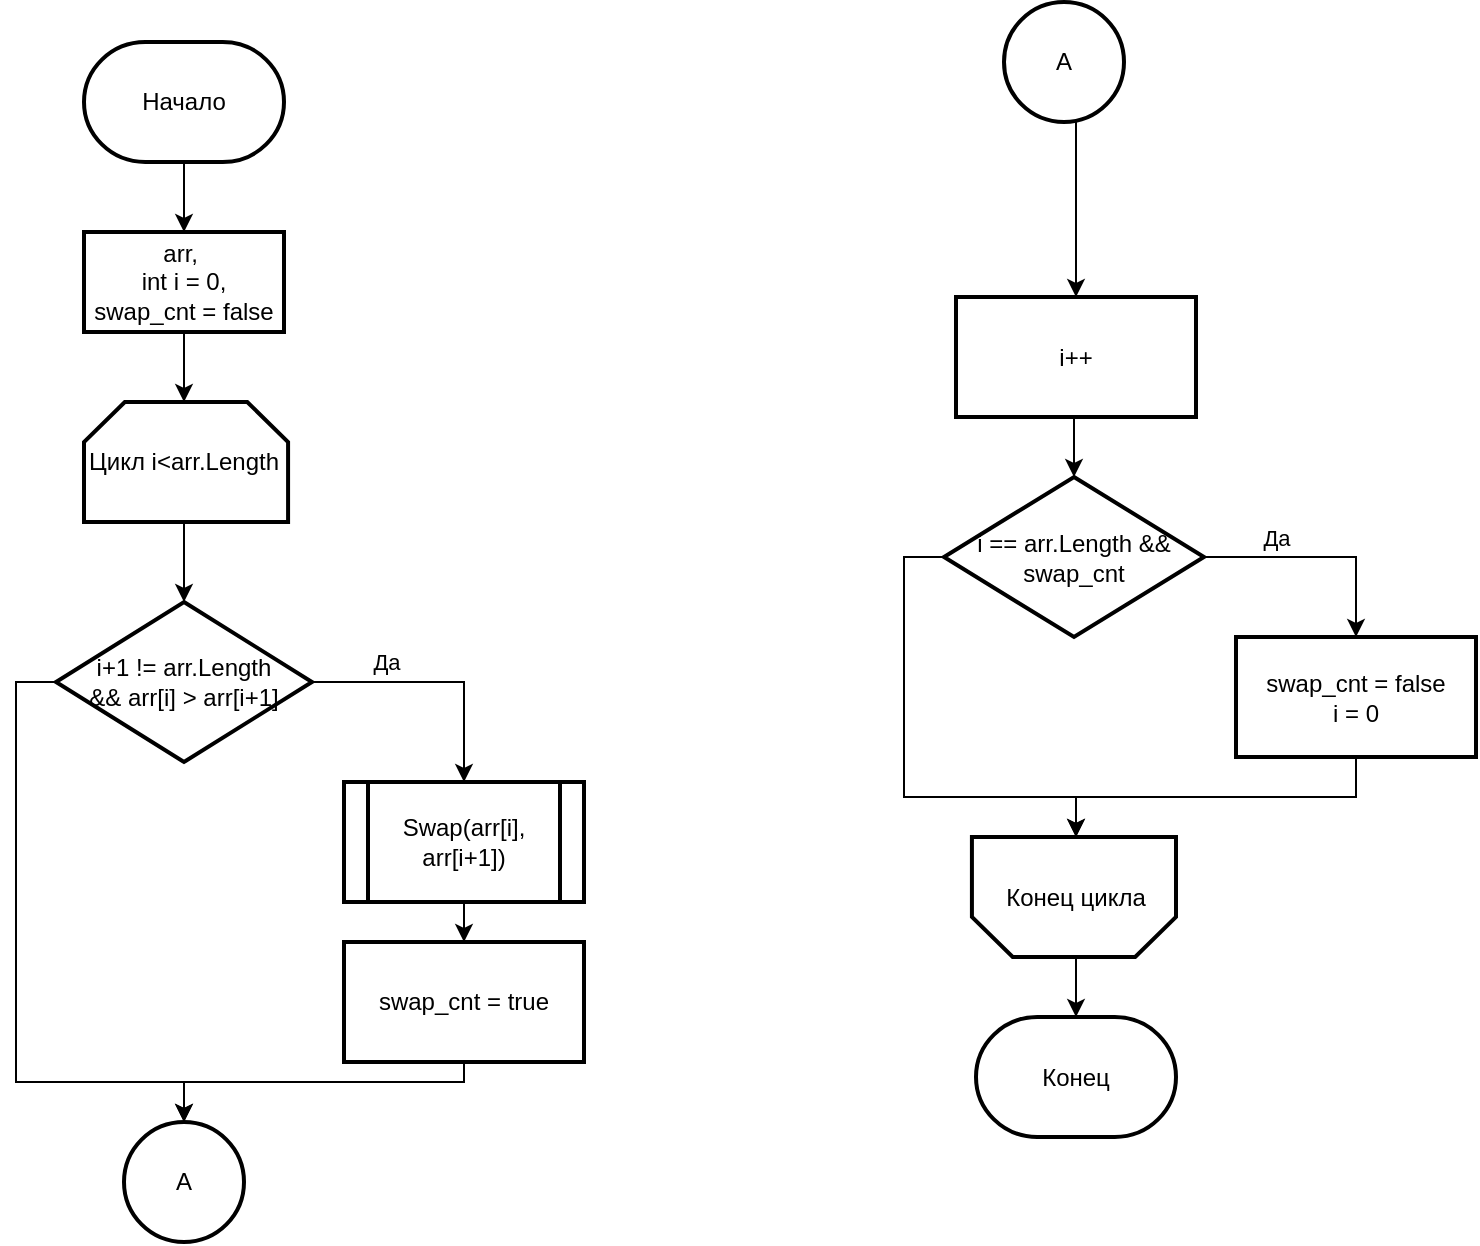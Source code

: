 <mxfile version="12.1.3" type="device" pages="4"><diagram id="Kczihr657c1oBn2PwYMN" name="Bubble"><mxGraphModel dx="460" dy="735" grid="1" gridSize="10" guides="1" tooltips="1" connect="1" arrows="1" fold="1" page="1" pageScale="1" pageWidth="827" pageHeight="1169" math="0" shadow="0"><root><mxCell id="0"/><mxCell id="1" parent="0"/><mxCell id="9DoRyck1Owg_kJgFlmpA-2" style="edgeStyle=orthogonalEdgeStyle;rounded=0;orthogonalLoop=1;jettySize=auto;html=1;exitX=0.5;exitY=1;exitDx=0;exitDy=0;entryX=0.5;entryY=0;entryDx=0;entryDy=0;entryPerimeter=0;" parent="1" source="spaNyixkTVKSCZCydcZy-3" target="yMYMFoSstLQQikjpswuW-2" edge="1"><mxGeometry relative="1" as="geometry"/></mxCell><mxCell id="spaNyixkTVKSCZCydcZy-3" value="arr,&amp;nbsp;&lt;br&gt;int i = 0,&lt;br&gt;swap_cnt = false" style="rounded=0;whiteSpace=wrap;html=1;strokeWidth=2;" parent="1" vertex="1"><mxGeometry x="390" y="125" width="100" height="50" as="geometry"/></mxCell><mxCell id="9DoRyck1Owg_kJgFlmpA-1" style="edgeStyle=orthogonalEdgeStyle;rounded=0;orthogonalLoop=1;jettySize=auto;html=1;exitX=0.5;exitY=1;exitDx=0;exitDy=0;exitPerimeter=0;entryX=0.5;entryY=0;entryDx=0;entryDy=0;" parent="1" source="spaNyixkTVKSCZCydcZy-5" target="spaNyixkTVKSCZCydcZy-3" edge="1"><mxGeometry relative="1" as="geometry"/></mxCell><mxCell id="spaNyixkTVKSCZCydcZy-5" value="Начало" style="strokeWidth=2;html=1;shape=mxgraph.flowchart.terminator;whiteSpace=wrap;" parent="1" vertex="1"><mxGeometry x="390" y="30" width="100" height="60" as="geometry"/></mxCell><mxCell id="9DoRyck1Owg_kJgFlmpA-4" value="Да" style="edgeStyle=orthogonalEdgeStyle;rounded=0;orthogonalLoop=1;jettySize=auto;html=1;exitX=1;exitY=0.5;exitDx=0;exitDy=0;exitPerimeter=0;entryX=0.5;entryY=0;entryDx=0;entryDy=0;" parent="1" source="spaNyixkTVKSCZCydcZy-8" target="spaNyixkTVKSCZCydcZy-12" edge="1"><mxGeometry x="-0.424" y="10" relative="1" as="geometry"><mxPoint as="offset"/></mxGeometry></mxCell><mxCell id="9DoRyck1Owg_kJgFlmpA-6" style="edgeStyle=orthogonalEdgeStyle;rounded=0;orthogonalLoop=1;jettySize=auto;html=1;exitX=0;exitY=0.5;exitDx=0;exitDy=0;exitPerimeter=0;entryX=0.5;entryY=0;entryDx=0;entryDy=0;" parent="1" source="spaNyixkTVKSCZCydcZy-8" edge="1"><mxGeometry relative="1" as="geometry"><mxPoint x="440" y="570" as="targetPoint"/><Array as="points"><mxPoint x="356" y="350"/><mxPoint x="356" y="550"/><mxPoint x="440" y="550"/></Array></mxGeometry></mxCell><mxCell id="spaNyixkTVKSCZCydcZy-8" value="i+1 != arr.Length &lt;br&gt;&amp;amp;&amp;amp; arr[i] &amp;gt; arr[i+1]" style="strokeWidth=2;html=1;shape=mxgraph.flowchart.decision;whiteSpace=wrap;" parent="1" vertex="1"><mxGeometry x="376" y="310" width="128" height="80" as="geometry"/></mxCell><mxCell id="9DoRyck1Owg_kJgFlmpA-5" style="edgeStyle=orthogonalEdgeStyle;rounded=0;orthogonalLoop=1;jettySize=auto;html=1;exitX=0.5;exitY=1;exitDx=0;exitDy=0;entryX=0.5;entryY=0;entryDx=0;entryDy=0;" parent="1" source="spaNyixkTVKSCZCydcZy-12" target="spaNyixkTVKSCZCydcZy-13" edge="1"><mxGeometry relative="1" as="geometry"/></mxCell><mxCell id="spaNyixkTVKSCZCydcZy-12" value="Swap(arr[i], arr[i+1])" style="shape=process;whiteSpace=wrap;html=1;backgroundOutline=1;strokeWidth=2;" parent="1" vertex="1"><mxGeometry x="520" y="400" width="120" height="60" as="geometry"/></mxCell><mxCell id="ME2ACXq3_6D1Zola2_Ry-13" style="edgeStyle=orthogonalEdgeStyle;rounded=0;orthogonalLoop=1;jettySize=auto;html=1;exitX=0.5;exitY=1;exitDx=0;exitDy=0;entryX=0.5;entryY=0;entryDx=0;entryDy=0;" edge="1" parent="1" source="spaNyixkTVKSCZCydcZy-13" target="ME2ACXq3_6D1Zola2_Ry-12"><mxGeometry relative="1" as="geometry"><Array as="points"><mxPoint x="580" y="550"/><mxPoint x="440" y="550"/></Array></mxGeometry></mxCell><mxCell id="spaNyixkTVKSCZCydcZy-13" value="swap_cnt = true" style="rounded=0;whiteSpace=wrap;html=1;strokeWidth=2;" parent="1" vertex="1"><mxGeometry x="520" y="480" width="120" height="60" as="geometry"/></mxCell><mxCell id="9DoRyck1Owg_kJgFlmpA-3" style="edgeStyle=orthogonalEdgeStyle;rounded=0;orthogonalLoop=1;jettySize=auto;html=1;exitX=0.5;exitY=1;exitDx=0;exitDy=0;exitPerimeter=0;entryX=0.5;entryY=0;entryDx=0;entryDy=0;entryPerimeter=0;" parent="1" source="yMYMFoSstLQQikjpswuW-2" target="spaNyixkTVKSCZCydcZy-8" edge="1"><mxGeometry relative="1" as="geometry"/></mxCell><mxCell id="yMYMFoSstLQQikjpswuW-2" value="Цикл i&amp;lt;arr.Length" style="strokeWidth=2;html=1;shape=stencil(rZVNb4MwDIZ/DdcqEK2C48S6U9VLDzun1B1RIUFJ2m7/fi4uavnaCJ3EAb/G7xMHRwl4anNRQRAxJUoI+FsQRWutKxTWspQOQ3zNKbFkFF4oTGIKha0gc6SdhZFiVwBlrDP6CBe5dzcHqXIw5MpXAXvFb64PTzOtFJpIrWwr85BHMyEV1rIvMmOLF8J832KKKiSU4MC01Ht7m1p4n40Jp2G2vph2Lw30L8yHJyach1l5b1oXFE4kbXw7YgsWdVhJPBG29Yclc/vy38LmgM3oawjGU1TGDhpPdyI7fhp9UvvBJVbieoh7iSZd6jPc196d5tHWm/JCqofy+LnykLXrnzZY+hr8a7n38r13Pyu0hbHZRL3372t1ZGB4etAGfpmkgywKuhkGJ7RXXat0TdXCDw==);whiteSpace=wrap;rotation=0;direction=east;gradientColor=#ffffff;" parent="1" vertex="1"><mxGeometry x="390" y="210" width="100" height="60" as="geometry"/></mxCell><mxCell id="ME2ACXq3_6D1Zola2_Ry-1" style="edgeStyle=orthogonalEdgeStyle;rounded=0;orthogonalLoop=1;jettySize=auto;html=1;exitX=0.5;exitY=1;exitDx=0;exitDy=0;entryX=0.5;entryY=0;entryDx=0;entryDy=0;" edge="1" parent="1" target="ME2ACXq3_6D1Zola2_Ry-3" source="ME2ACXq3_6D1Zola2_Ry-14"><mxGeometry relative="1" as="geometry"><Array as="points"><mxPoint x="886" y="127.5"/><mxPoint x="886" y="127.5"/></Array><mxPoint x="1026" y="127.5" as="sourcePoint"/></mxGeometry></mxCell><mxCell id="ME2ACXq3_6D1Zola2_Ry-2" style="edgeStyle=orthogonalEdgeStyle;rounded=0;orthogonalLoop=1;jettySize=auto;html=1;exitX=0.5;exitY=1;exitDx=0;exitDy=0;entryX=0.5;entryY=0;entryDx=0;entryDy=0;entryPerimeter=0;" edge="1" parent="1" source="ME2ACXq3_6D1Zola2_Ry-3" target="ME2ACXq3_6D1Zola2_Ry-6"><mxGeometry relative="1" as="geometry"/></mxCell><mxCell id="ME2ACXq3_6D1Zola2_Ry-3" value="i++" style="rounded=0;whiteSpace=wrap;html=1;strokeWidth=2;" vertex="1" parent="1"><mxGeometry x="826" y="157.5" width="120" height="60" as="geometry"/></mxCell><mxCell id="ME2ACXq3_6D1Zola2_Ry-4" value="Да" style="edgeStyle=orthogonalEdgeStyle;rounded=0;orthogonalLoop=1;jettySize=auto;html=1;exitX=1;exitY=0.5;exitDx=0;exitDy=0;exitPerimeter=0;entryX=0.5;entryY=0;entryDx=0;entryDy=0;" edge="1" parent="1" source="ME2ACXq3_6D1Zola2_Ry-6" target="ME2ACXq3_6D1Zola2_Ry-8"><mxGeometry x="-0.376" y="10" relative="1" as="geometry"><mxPoint as="offset"/></mxGeometry></mxCell><mxCell id="ME2ACXq3_6D1Zola2_Ry-5" style="edgeStyle=orthogonalEdgeStyle;rounded=0;orthogonalLoop=1;jettySize=auto;html=1;exitX=0;exitY=0.5;exitDx=0;exitDy=0;exitPerimeter=0;" edge="1" parent="1" source="ME2ACXq3_6D1Zola2_Ry-6"><mxGeometry relative="1" as="geometry"><mxPoint x="886" y="427.5" as="targetPoint"/><Array as="points"><mxPoint x="800" y="287.5"/><mxPoint x="800" y="407.5"/><mxPoint x="886" y="407.5"/></Array></mxGeometry></mxCell><mxCell id="ME2ACXq3_6D1Zola2_Ry-6" value="i == arr.Length &amp;amp;&amp;amp;&lt;br&gt;swap_cnt" style="strokeWidth=2;html=1;shape=mxgraph.flowchart.decision;whiteSpace=wrap;" vertex="1" parent="1"><mxGeometry x="820" y="247.5" width="130" height="80" as="geometry"/></mxCell><mxCell id="ME2ACXq3_6D1Zola2_Ry-7" style="edgeStyle=orthogonalEdgeStyle;rounded=0;orthogonalLoop=1;jettySize=auto;html=1;exitX=0.5;exitY=1;exitDx=0;exitDy=0;entryX=0.5;entryY=1;entryDx=0;entryDy=0;entryPerimeter=0;" edge="1" parent="1" source="ME2ACXq3_6D1Zola2_Ry-8" target="ME2ACXq3_6D1Zola2_Ry-11"><mxGeometry relative="1" as="geometry"/></mxCell><mxCell id="ME2ACXq3_6D1Zola2_Ry-8" value="swap_cnt = false&lt;br&gt;i = 0" style="rounded=0;whiteSpace=wrap;html=1;strokeWidth=2;" vertex="1" parent="1"><mxGeometry x="966" y="327.5" width="120" height="60" as="geometry"/></mxCell><mxCell id="ME2ACXq3_6D1Zola2_Ry-9" value="Конец" style="strokeWidth=2;html=1;shape=mxgraph.flowchart.terminator;whiteSpace=wrap;" vertex="1" parent="1"><mxGeometry x="836" y="517.5" width="100" height="60" as="geometry"/></mxCell><mxCell id="ME2ACXq3_6D1Zola2_Ry-10" style="edgeStyle=orthogonalEdgeStyle;rounded=0;orthogonalLoop=1;jettySize=auto;html=1;exitX=0.5;exitY=0;exitDx=0;exitDy=0;exitPerimeter=0;entryX=0.5;entryY=0;entryDx=0;entryDy=0;entryPerimeter=0;" edge="1" parent="1" source="ME2ACXq3_6D1Zola2_Ry-11" target="ME2ACXq3_6D1Zola2_Ry-9"><mxGeometry relative="1" as="geometry"/></mxCell><mxCell id="ME2ACXq3_6D1Zola2_Ry-11" value="Конец цикла" style="strokeWidth=2;html=1;shape=stencil(rZVNb4MwDIZ/DdcqEK2C48S6U9VLDzun1B1RIUFJ2m7/fi4uavnaCJ3EAb/G7xMHRwl4anNRQRAxJUoI+FsQRWutKxTWspQOQ3zNKbFkFF4oTGIKha0gc6SdhZFiVwBlrDP6CBe5dzcHqXIw5MpXAXvFb64PTzOtFJpIrWwr85BHMyEV1rIvMmOLF8J832KKKiSU4MC01Ht7m1p4n40Jp2G2vph2Lw30L8yHJyach1l5b1oXFE4kbXw7YgsWdVhJPBG29Yclc/vy38LmgM3oawjGU1TGDhpPdyI7fhp9UvvBJVbieoh7iSZd6jPc196d5tHWm/JCqofy+LnykLXrnzZY+hr8a7n38r13Pyu0hbHZRL3372t1ZGB4etAGfpmkgywKuhkGJ7RXXat0TdXCDw==);whiteSpace=wrap;rotation=0;direction=west;gradientColor=#ffffff;" vertex="1" parent="1"><mxGeometry x="836" y="427.5" width="100" height="60" as="geometry"/></mxCell><mxCell id="ME2ACXq3_6D1Zola2_Ry-12" value="A" style="ellipse;whiteSpace=wrap;html=1;aspect=fixed;strokeWidth=2;" vertex="1" parent="1"><mxGeometry x="410" y="570" width="60" height="60" as="geometry"/></mxCell><mxCell id="ME2ACXq3_6D1Zola2_Ry-14" value="A" style="ellipse;whiteSpace=wrap;html=1;aspect=fixed;strokeWidth=2;" vertex="1" parent="1"><mxGeometry x="850" y="10" width="60" height="60" as="geometry"/></mxCell></root></mxGraphModel></diagram><diagram id="n7Hjs6Qj7df14Zc3ULCI" name="Insertion"><mxGraphModel dx="460" dy="735" grid="1" gridSize="10" guides="1" tooltips="1" connect="1" arrows="1" fold="1" page="1" pageScale="1" pageWidth="827" pageHeight="1169" math="0" shadow="0"><root><mxCell id="78bJRv5V8qHj0tY5A_iK-0"/><mxCell id="78bJRv5V8qHj0tY5A_iK-1" parent="78bJRv5V8qHj0tY5A_iK-0"/><mxCell id="u4E-wg8ZpOd016oWeYgU-0" style="edgeStyle=orthogonalEdgeStyle;rounded=0;orthogonalLoop=1;jettySize=auto;html=1;exitX=0.5;exitY=1;exitDx=0;exitDy=0;exitPerimeter=0;entryX=0.5;entryY=0;entryDx=0;entryDy=0;" parent="78bJRv5V8qHj0tY5A_iK-1" source="78bJRv5V8qHj0tY5A_iK-2" target="DXXqe-Mh8I1C6UbMASvW-0" edge="1"><mxGeometry relative="1" as="geometry"/></mxCell><mxCell id="78bJRv5V8qHj0tY5A_iK-2" value="Начало" style="strokeWidth=2;html=1;shape=mxgraph.flowchart.terminator;whiteSpace=wrap;" parent="78bJRv5V8qHj0tY5A_iK-1" vertex="1"><mxGeometry x="390" y="20" width="100" height="60" as="geometry"/></mxCell><mxCell id="u4E-wg8ZpOd016oWeYgU-1" style="edgeStyle=orthogonalEdgeStyle;rounded=0;orthogonalLoop=1;jettySize=auto;html=1;exitX=0.5;exitY=1;exitDx=0;exitDy=0;entryX=0.5;entryY=0;entryDx=0;entryDy=0;entryPerimeter=0;" parent="78bJRv5V8qHj0tY5A_iK-1" source="DXXqe-Mh8I1C6UbMASvW-0" target="9iUQDD4hSxhyufCxklTm-5" edge="1"><mxGeometry relative="1" as="geometry"/></mxCell><mxCell id="DXXqe-Mh8I1C6UbMASvW-0" value="arr&lt;br&gt;int key, j" style="rounded=0;whiteSpace=wrap;html=1;strokeWidth=2;" parent="78bJRv5V8qHj0tY5A_iK-1" vertex="1"><mxGeometry x="390" y="110" width="100" height="50" as="geometry"/></mxCell><mxCell id="u4E-wg8ZpOd016oWeYgU-3" style="edgeStyle=orthogonalEdgeStyle;rounded=0;orthogonalLoop=1;jettySize=auto;html=1;exitX=0.5;exitY=1;exitDx=0;exitDy=0;entryX=0.5;entryY=0;entryDx=0;entryDy=0;entryPerimeter=0;" parent="78bJRv5V8qHj0tY5A_iK-1" source="DXXqe-Mh8I1C6UbMASvW-2" target="9iUQDD4hSxhyufCxklTm-4" edge="1"><mxGeometry relative="1" as="geometry"/></mxCell><mxCell id="DXXqe-Mh8I1C6UbMASvW-2" value="key = arr[i]&lt;br&gt;j = i - 1" style="rounded=0;whiteSpace=wrap;html=1;strokeWidth=2;" parent="78bJRv5V8qHj0tY5A_iK-1" vertex="1"><mxGeometry x="390" y="265" width="100" height="60" as="geometry"/></mxCell><mxCell id="Ydu5DFn0uInDTILjAVX6-0" value="Конец" style="strokeWidth=2;html=1;shape=mxgraph.flowchart.terminator;whiteSpace=wrap;" parent="78bJRv5V8qHj0tY5A_iK-1" vertex="1"><mxGeometry x="590" y="455" width="100" height="60" as="geometry"/></mxCell><mxCell id="u4E-wg8ZpOd016oWeYgU-6" style="edgeStyle=orthogonalEdgeStyle;rounded=0;orthogonalLoop=1;jettySize=auto;html=1;exitX=0.5;exitY=0;exitDx=0;exitDy=0;exitPerimeter=0;entryX=0.5;entryY=0;entryDx=0;entryDy=0;" parent="78bJRv5V8qHj0tY5A_iK-1" source="9iUQDD4hSxhyufCxklTm-1" target="oduF5zbylukiMelSI0VL-0" edge="1"><mxGeometry relative="1" as="geometry"/></mxCell><mxCell id="9iUQDD4hSxhyufCxklTm-1" value="Конец цикла" style="strokeWidth=2;html=1;shape=stencil(rZVNb4MwDIZ/DdcqEK2C48S6U9VLDzun1B1RIUFJ2m7/fi4uavnaCJ3EAb/G7xMHRwl4anNRQRAxJUoI+FsQRWutKxTWspQOQ3zNKbFkFF4oTGIKha0gc6SdhZFiVwBlrDP6CBe5dzcHqXIw5MpXAXvFb64PTzOtFJpIrWwr85BHMyEV1rIvMmOLF8J832KKKiSU4MC01Ht7m1p4n40Jp2G2vph2Lw30L8yHJyach1l5b1oXFE4kbXw7YgsWdVhJPBG29Yclc/vy38LmgM3oawjGU1TGDhpPdyI7fhp9UvvBJVbieoh7iSZd6jPc196d5tHWm/JCqofy+LnykLXrnzZY+hr8a7n38r13Pyu0hbHZRL3372t1ZGB4etAGfpmkgywKuhkGJ7RXXat0TdXCDw==);whiteSpace=wrap;rotation=0;direction=west;gradientColor=#ffffff;" parent="78bJRv5V8qHj0tY5A_iK-1" vertex="1"><mxGeometry x="590" y="175" width="100" height="60" as="geometry"/></mxCell><mxCell id="u4E-wg8ZpOd016oWeYgU-8" style="edgeStyle=orthogonalEdgeStyle;rounded=0;orthogonalLoop=1;jettySize=auto;html=1;exitX=0.5;exitY=0;exitDx=0;exitDy=0;exitPerimeter=0;entryX=0.5;entryY=0;entryDx=0;entryDy=0;entryPerimeter=0;" parent="78bJRv5V8qHj0tY5A_iK-1" source="9iUQDD4hSxhyufCxklTm-3" target="Ydu5DFn0uInDTILjAVX6-0" edge="1"><mxGeometry relative="1" as="geometry"/></mxCell><mxCell id="9iUQDD4hSxhyufCxklTm-3" value="i++" style="strokeWidth=2;html=1;shape=stencil(rZVNb4MwDIZ/DdcqEK2C48S6U9VLDzun1B1RIUFJ2m7/fi4uavnaCJ3EAb/G7xMHRwl4anNRQRAxJUoI+FsQRWutKxTWspQOQ3zNKbFkFF4oTGIKha0gc6SdhZFiVwBlrDP6CBe5dzcHqXIw5MpXAXvFb64PTzOtFJpIrWwr85BHMyEV1rIvMmOLF8J832KKKiSU4MC01Ht7m1p4n40Jp2G2vph2Lw30L8yHJyach1l5b1oXFE4kbXw7YgsWdVhJPBG29Yclc/vy38LmgM3oawjGU1TGDhpPdyI7fhp9UvvBJVbieoh7iSZd6jPc196d5tHWm/JCqofy+LnykLXrnzZY+hr8a7n38r13Pyu0hbHZRL3372t1ZGB4etAGfpmkgywKuhkGJ7RXXat0TdXCDw==);whiteSpace=wrap;rotation=0;direction=west;gradientColor=#ffffff;" parent="78bJRv5V8qHj0tY5A_iK-1" vertex="1"><mxGeometry x="590" y="355" width="100" height="60" as="geometry"/></mxCell><mxCell id="u4E-wg8ZpOd016oWeYgU-4" style="edgeStyle=orthogonalEdgeStyle;rounded=0;orthogonalLoop=1;jettySize=auto;html=1;exitX=0.5;exitY=1;exitDx=0;exitDy=0;exitPerimeter=0;entryX=0.5;entryY=0;entryDx=0;entryDy=0;" parent="78bJRv5V8qHj0tY5A_iK-1" target="oduF5zbylukiMelSI0VL-2" edge="1"><mxGeometry relative="1" as="geometry"><mxPoint x="640" y="75" as="sourcePoint"/></mxGeometry></mxCell><mxCell id="DXlsmPd8GhEM-Q699jW0-1" style="edgeStyle=orthogonalEdgeStyle;rounded=0;orthogonalLoop=1;jettySize=auto;html=1;exitX=0.5;exitY=1;exitDx=0;exitDy=0;exitPerimeter=0;entryX=0.5;entryY=0;entryDx=0;entryDy=0;" edge="1" parent="78bJRv5V8qHj0tY5A_iK-1" source="9iUQDD4hSxhyufCxklTm-4" target="DXlsmPd8GhEM-Q699jW0-0"><mxGeometry relative="1" as="geometry"/></mxCell><mxCell id="9iUQDD4hSxhyufCxklTm-4" value="Цикл j&amp;gt;=0 &amp;amp;&amp;amp;&lt;br&gt;arr[j]&amp;gt;key" style="strokeWidth=2;html=1;shape=stencil(rZVNb4MwDIZ/DdcqEK2C48S6U9VLDzun1B1RIUFJ2m7/fi4uavnaCJ3EAb/G7xMHRwl4anNRQRAxJUoI+FsQRWutKxTWspQOQ3zNKbFkFF4oTGIKha0gc6SdhZFiVwBlrDP6CBe5dzcHqXIw5MpXAXvFb64PTzOtFJpIrWwr85BHMyEV1rIvMmOLF8J832KKKiSU4MC01Ht7m1p4n40Jp2G2vph2Lw30L8yHJyach1l5b1oXFE4kbXw7YgsWdVhJPBG29Yclc/vy38LmgM3oawjGU1TGDhpPdyI7fhp9UvvBJVbieoh7iSZd6jPc196d5tHWm/JCqofy+LnykLXrnzZY+hr8a7n38r13Pyu0hbHZRL3372t1ZGB4etAGfpmkgywKuhkGJ7RXXat0TdXCDw==);whiteSpace=wrap;rotation=0;direction=east;gradientColor=#ffffff;" parent="78bJRv5V8qHj0tY5A_iK-1" vertex="1"><mxGeometry x="390" y="350" width="100" height="60" as="geometry"/></mxCell><mxCell id="u4E-wg8ZpOd016oWeYgU-2" style="edgeStyle=orthogonalEdgeStyle;rounded=0;orthogonalLoop=1;jettySize=auto;html=1;exitX=0.5;exitY=1;exitDx=0;exitDy=0;exitPerimeter=0;entryX=0.5;entryY=0;entryDx=0;entryDy=0;" parent="78bJRv5V8qHj0tY5A_iK-1" source="9iUQDD4hSxhyufCxklTm-5" target="DXXqe-Mh8I1C6UbMASvW-2" edge="1"><mxGeometry relative="1" as="geometry"/></mxCell><mxCell id="9iUQDD4hSxhyufCxklTm-5" value="Цикл i&amp;nbsp;&lt;br&gt;от 1 до arr.Length" style="strokeWidth=2;html=1;shape=stencil(rZVNb4MwDIZ/DdcqEK2C48S6U9VLDzun1B1RIUFJ2m7/fi4uavnaCJ3EAb/G7xMHRwl4anNRQRAxJUoI+FsQRWutKxTWspQOQ3zNKbFkFF4oTGIKha0gc6SdhZFiVwBlrDP6CBe5dzcHqXIw5MpXAXvFb64PTzOtFJpIrWwr85BHMyEV1rIvMmOLF8J832KKKiSU4MC01Ht7m1p4n40Jp2G2vph2Lw30L8yHJyach1l5b1oXFE4kbXw7YgsWdVhJPBG29Yclc/vy38LmgM3oawjGU1TGDhpPdyI7fhp9UvvBJVbieoh7iSZd6jPc196d5tHWm/JCqofy+LnykLXrnzZY+hr8a7n38r13Pyu0hbHZRL3372t1ZGB4etAGfpmkgywKuhkGJ7RXXat0TdXCDw==);whiteSpace=wrap;rotation=0;direction=east;gradientColor=#ffffff;" parent="78bJRv5V8qHj0tY5A_iK-1" vertex="1"><mxGeometry x="390" y="180" width="100" height="60" as="geometry"/></mxCell><mxCell id="u4E-wg8ZpOd016oWeYgU-7" style="edgeStyle=orthogonalEdgeStyle;rounded=0;orthogonalLoop=1;jettySize=auto;html=1;exitX=0.5;exitY=1;exitDx=0;exitDy=0;entryX=0.5;entryY=1;entryDx=0;entryDy=0;entryPerimeter=0;" parent="78bJRv5V8qHj0tY5A_iK-1" source="oduF5zbylukiMelSI0VL-0" target="9iUQDD4hSxhyufCxklTm-3" edge="1"><mxGeometry relative="1" as="geometry"/></mxCell><mxCell id="oduF5zbylukiMelSI0VL-0" value="&lt;span style=&quot;white-space: normal&quot;&gt;arr[j+1] = key&lt;/span&gt;" style="rounded=0;whiteSpace=wrap;html=1;strokeWidth=2;gradientColor=#ffffff;" parent="78bJRv5V8qHj0tY5A_iK-1" vertex="1"><mxGeometry x="590" y="265" width="100" height="60" as="geometry"/></mxCell><mxCell id="u4E-wg8ZpOd016oWeYgU-5" style="edgeStyle=orthogonalEdgeStyle;rounded=0;orthogonalLoop=1;jettySize=auto;html=1;exitX=0.5;exitY=1;exitDx=0;exitDy=0;entryX=0.5;entryY=1;entryDx=0;entryDy=0;entryPerimeter=0;" parent="78bJRv5V8qHj0tY5A_iK-1" source="oduF5zbylukiMelSI0VL-2" target="9iUQDD4hSxhyufCxklTm-1" edge="1"><mxGeometry relative="1" as="geometry"/></mxCell><mxCell id="oduF5zbylukiMelSI0VL-2" value="arr[j+1] = arr[j]&lt;br&gt;j--" style="rounded=0;whiteSpace=wrap;html=1;strokeWidth=2;gradientColor=#ffffff;" parent="78bJRv5V8qHj0tY5A_iK-1" vertex="1"><mxGeometry x="590" y="95" width="100" height="60" as="geometry"/></mxCell><mxCell id="DXlsmPd8GhEM-Q699jW0-0" value="A" style="ellipse;whiteSpace=wrap;html=1;aspect=fixed;strokeWidth=2;" vertex="1" parent="78bJRv5V8qHj0tY5A_iK-1"><mxGeometry x="410" y="450" width="60" height="60" as="geometry"/></mxCell><mxCell id="DXlsmPd8GhEM-Q699jW0-2" value="A" style="ellipse;whiteSpace=wrap;html=1;aspect=fixed;strokeWidth=2;" vertex="1" parent="78bJRv5V8qHj0tY5A_iK-1"><mxGeometry x="610" y="15" width="60" height="60" as="geometry"/></mxCell></root></mxGraphModel></diagram><diagram id="D5GtjnTTDTJFVyd58UWh" name="Quick"><mxGraphModel dx="460" dy="735" grid="1" gridSize="10" guides="1" tooltips="1" connect="1" arrows="1" fold="1" page="1" pageScale="1" pageWidth="827" pageHeight="1169" math="0" shadow="0"><root><mxCell id="J69lXcutIyqcbK-g88Ct-0"/><mxCell id="J69lXcutIyqcbK-g88Ct-1" parent="J69lXcutIyqcbK-g88Ct-0"/><mxCell id="UySeWU2ANgRO9N2jXV4p-0" style="edgeStyle=orthogonalEdgeStyle;rounded=0;orthogonalLoop=1;jettySize=auto;html=1;exitX=0.5;exitY=1;exitDx=0;exitDy=0;exitPerimeter=0;entryX=0.5;entryY=0;entryDx=0;entryDy=0;" parent="J69lXcutIyqcbK-g88Ct-1" source="dFE2wY1hvhxGo3ES8g8P-0" target="3yeQPIqaO6NO_p8zBi65-0" edge="1"><mxGeometry relative="1" as="geometry"/></mxCell><mxCell id="dFE2wY1hvhxGo3ES8g8P-0" value="Начало" style="strokeWidth=2;html=1;shape=mxgraph.flowchart.terminator;whiteSpace=wrap;" parent="J69lXcutIyqcbK-g88Ct-1" vertex="1"><mxGeometry x="390" y="30" width="100" height="60" as="geometry"/></mxCell><mxCell id="a1toXIJVeFHTY2BrRqXJ-0" value="Конец" style="strokeWidth=2;html=1;shape=mxgraph.flowchart.terminator;whiteSpace=wrap;" parent="J69lXcutIyqcbK-g88Ct-1" vertex="1"><mxGeometry x="390" y="560" width="100" height="60" as="geometry"/></mxCell><mxCell id="UySeWU2ANgRO9N2jXV4p-2" value="Да" style="edgeStyle=orthogonalEdgeStyle;rounded=0;orthogonalLoop=1;jettySize=auto;html=1;exitX=1;exitY=0.5;exitDx=0;exitDy=0;exitPerimeter=0;entryX=0.5;entryY=0;entryDx=0;entryDy=0;" parent="J69lXcutIyqcbK-g88Ct-1" source="a1toXIJVeFHTY2BrRqXJ-1" target="a1toXIJVeFHTY2BrRqXJ-4" edge="1"><mxGeometry x="-0.599" y="10" relative="1" as="geometry"><mxPoint as="offset"/></mxGeometry></mxCell><mxCell id="UySeWU2ANgRO9N2jXV4p-6" style="edgeStyle=orthogonalEdgeStyle;rounded=0;orthogonalLoop=1;jettySize=auto;html=1;exitX=0;exitY=0.5;exitDx=0;exitDy=0;exitPerimeter=0;" parent="J69lXcutIyqcbK-g88Ct-1" source="a1toXIJVeFHTY2BrRqXJ-1" edge="1"><mxGeometry relative="1" as="geometry"><mxPoint x="440" y="560" as="targetPoint"/><Array as="points"><mxPoint x="370" y="220"/><mxPoint x="370" y="540"/><mxPoint x="440" y="540"/></Array></mxGeometry></mxCell><mxCell id="a1toXIJVeFHTY2BrRqXJ-1" value="low &amp;lt; high" style="strokeWidth=2;html=1;shape=mxgraph.flowchart.decision;whiteSpace=wrap;" parent="J69lXcutIyqcbK-g88Ct-1" vertex="1"><mxGeometry x="390" y="190" width="100" height="60" as="geometry"/></mxCell><mxCell id="UySeWU2ANgRO9N2jXV4p-3" style="edgeStyle=orthogonalEdgeStyle;rounded=0;orthogonalLoop=1;jettySize=auto;html=1;exitX=0.5;exitY=1;exitDx=0;exitDy=0;entryX=0.5;entryY=0;entryDx=0;entryDy=0;" parent="J69lXcutIyqcbK-g88Ct-1" source="a1toXIJVeFHTY2BrRqXJ-4" target="a1toXIJVeFHTY2BrRqXJ-5" edge="1"><mxGeometry relative="1" as="geometry"/></mxCell><mxCell id="a1toXIJVeFHTY2BrRqXJ-4" value="p = Partition(arr, low, high)" style="shape=process;whiteSpace=wrap;html=1;backgroundOutline=1;strokeWidth=2;" parent="J69lXcutIyqcbK-g88Ct-1" vertex="1"><mxGeometry x="520" y="280" width="120" height="60" as="geometry"/></mxCell><mxCell id="UySeWU2ANgRO9N2jXV4p-4" style="edgeStyle=orthogonalEdgeStyle;rounded=0;orthogonalLoop=1;jettySize=auto;html=1;exitX=0.5;exitY=1;exitDx=0;exitDy=0;entryX=0.5;entryY=0;entryDx=0;entryDy=0;" parent="J69lXcutIyqcbK-g88Ct-1" source="a1toXIJVeFHTY2BrRqXJ-5" target="a1toXIJVeFHTY2BrRqXJ-7" edge="1"><mxGeometry relative="1" as="geometry"/></mxCell><mxCell id="a1toXIJVeFHTY2BrRqXJ-5" value="QuickSort(arr, low, p)" style="shape=process;whiteSpace=wrap;html=1;backgroundOutline=1;strokeWidth=2;" parent="J69lXcutIyqcbK-g88Ct-1" vertex="1"><mxGeometry x="520" y="370" width="120" height="60" as="geometry"/></mxCell><mxCell id="UySeWU2ANgRO9N2jXV4p-7" style="edgeStyle=orthogonalEdgeStyle;rounded=0;orthogonalLoop=1;jettySize=auto;html=1;exitX=0.5;exitY=1;exitDx=0;exitDy=0;" parent="J69lXcutIyqcbK-g88Ct-1" source="a1toXIJVeFHTY2BrRqXJ-7" edge="1"><mxGeometry relative="1" as="geometry"><mxPoint x="440" y="560" as="targetPoint"/><Array as="points"><mxPoint x="580" y="540"/><mxPoint x="440" y="540"/></Array></mxGeometry></mxCell><mxCell id="a1toXIJVeFHTY2BrRqXJ-7" value="QuickSort(arr, p+1, high)" style="shape=process;whiteSpace=wrap;html=1;backgroundOutline=1;strokeWidth=2;" parent="J69lXcutIyqcbK-g88Ct-1" vertex="1"><mxGeometry x="520" y="450" width="120" height="60" as="geometry"/></mxCell><mxCell id="UySeWU2ANgRO9N2jXV4p-1" style="edgeStyle=orthogonalEdgeStyle;rounded=0;orthogonalLoop=1;jettySize=auto;html=1;exitX=0.5;exitY=1;exitDx=0;exitDy=0;entryX=0.5;entryY=0;entryDx=0;entryDy=0;entryPerimeter=0;" parent="J69lXcutIyqcbK-g88Ct-1" source="3yeQPIqaO6NO_p8zBi65-0" target="a1toXIJVeFHTY2BrRqXJ-1" edge="1"><mxGeometry relative="1" as="geometry"/></mxCell><mxCell id="3yeQPIqaO6NO_p8zBi65-0" value="&lt;span style=&quot;white-space: normal&quot;&gt;arr,&lt;/span&gt;&lt;br style=&quot;white-space: normal&quot;&gt;&lt;span style=&quot;white-space: normal&quot;&gt;int low, high&lt;/span&gt;" style="rounded=0;whiteSpace=wrap;html=1;strokeWidth=2;" parent="J69lXcutIyqcbK-g88Ct-1" vertex="1"><mxGeometry x="390" y="110" width="100" height="60" as="geometry"/></mxCell></root></mxGraphModel></diagram><diagram id="gZJJHFpOYNtL6RBfWZsP" name="Partition"><mxGraphModel dx="541" dy="865" grid="1" gridSize="10" guides="1" tooltips="1" connect="1" arrows="1" fold="1" page="1" pageScale="1" pageWidth="827" pageHeight="1169" math="0" shadow="0"><root><mxCell id="LwrCYOd6ohIFz2sw5BEN-0"/><mxCell id="LwrCYOd6ohIFz2sw5BEN-1" parent="LwrCYOd6ohIFz2sw5BEN-0"/><mxCell id="zdd7NNpJRxf3R6Z3-jTn-0" style="edgeStyle=orthogonalEdgeStyle;rounded=0;orthogonalLoop=1;jettySize=auto;html=1;exitX=0.5;exitY=1;exitDx=0;exitDy=0;exitPerimeter=0;entryX=0.5;entryY=0;entryDx=0;entryDy=0;" edge="1" parent="LwrCYOd6ohIFz2sw5BEN-1" source="zdd7NNpJRxf3R6Z3-jTn-1" target="zdd7NNpJRxf3R6Z3-jTn-3"><mxGeometry relative="1" as="geometry"/></mxCell><mxCell id="zdd7NNpJRxf3R6Z3-jTn-1" value="Начало" style="strokeWidth=2;html=1;shape=mxgraph.flowchart.terminator;whiteSpace=wrap;" vertex="1" parent="LwrCYOd6ohIFz2sw5BEN-1"><mxGeometry x="120" y="40" width="100" height="60" as="geometry"/></mxCell><mxCell id="zdd7NNpJRxf3R6Z3-jTn-5" value="" style="edgeStyle=orthogonalEdgeStyle;rounded=0;orthogonalLoop=1;jettySize=auto;html=1;exitX=0.5;exitY=1;exitDx=0;exitDy=0;exitPerimeter=0;" edge="1" parent="LwrCYOd6ohIFz2sw5BEN-1" source="RRWYq-8AaNgcb0cFKAxo-0" target="zdd7NNpJRxf3R6Z3-jTn-4"><mxGeometry relative="1" as="geometry"><mxPoint x="169.588" y="290" as="sourcePoint"/><Array as="points"/></mxGeometry></mxCell><mxCell id="RRWYq-8AaNgcb0cFKAxo-1" style="edgeStyle=orthogonalEdgeStyle;rounded=0;orthogonalLoop=1;jettySize=auto;html=1;exitX=0.5;exitY=1;exitDx=0;exitDy=0;entryX=0.5;entryY=0;entryDx=0;entryDy=0;entryPerimeter=0;" edge="1" parent="LwrCYOd6ohIFz2sw5BEN-1" source="zdd7NNpJRxf3R6Z3-jTn-3" target="RRWYq-8AaNgcb0cFKAxo-0"><mxGeometry relative="1" as="geometry"/></mxCell><mxCell id="zdd7NNpJRxf3R6Z3-jTn-3" value="pivot = arr[(low+high)/2]" style="rounded=0;whiteSpace=wrap;html=1;strokeWidth=2;" vertex="1" parent="LwrCYOd6ohIFz2sw5BEN-1"><mxGeometry x="120" y="130" width="100" height="50" as="geometry"/></mxCell><mxCell id="zdd7NNpJRxf3R6Z3-jTn-4" value="i = low - 1&lt;br&gt;j = high + 1" style="rounded=0;whiteSpace=wrap;html=1;strokeWidth=2;" vertex="1" parent="LwrCYOd6ohIFz2sw5BEN-1"><mxGeometry x="120" y="300" width="100" height="50" as="geometry"/></mxCell><mxCell id="CehT85vh6quGcXRo903_-3" style="edgeStyle=orthogonalEdgeStyle;rounded=0;orthogonalLoop=1;jettySize=auto;html=1;exitX=0.5;exitY=1;exitDx=0;exitDy=0;entryX=0.5;entryY=0;entryDx=0;entryDy=0;" edge="1" parent="LwrCYOd6ohIFz2sw5BEN-1" source="zdd7NNpJRxf3R6Z3-jTn-4" target="CehT85vh6quGcXRo903_-2"><mxGeometry relative="1" as="geometry"><mxPoint x="170" y="460" as="sourcePoint"/></mxGeometry></mxCell><mxCell id="2AjDoGzaZbb2Aw8J5TDZ-1" style="edgeStyle=orthogonalEdgeStyle;rounded=0;orthogonalLoop=1;jettySize=auto;html=1;exitX=0.5;exitY=1;exitDx=0;exitDy=0;entryX=0.5;entryY=0;entryDx=0;entryDy=0;entryPerimeter=0;" edge="1" parent="LwrCYOd6ohIFz2sw5BEN-1" source="CehT85vh6quGcXRo903_-2" target="2AjDoGzaZbb2Aw8J5TDZ-0"><mxGeometry relative="1" as="geometry"/></mxCell><mxCell id="CehT85vh6quGcXRo903_-2" value="i++" style="rounded=0;whiteSpace=wrap;html=1;strokeWidth=2;" vertex="1" parent="LwrCYOd6ohIFz2sw5BEN-1"><mxGeometry x="120" y="385" width="100" height="50" as="geometry"/></mxCell><mxCell id="2AjDoGzaZbb2Aw8J5TDZ-2" value="Да" style="edgeStyle=orthogonalEdgeStyle;rounded=0;orthogonalLoop=1;jettySize=auto;html=1;exitX=1;exitY=0.5;exitDx=0;exitDy=0;exitPerimeter=0;entryX=1;entryY=0.5;entryDx=0;entryDy=0;" edge="1" parent="LwrCYOd6ohIFz2sw5BEN-1" source="2AjDoGzaZbb2Aw8J5TDZ-0" target="CehT85vh6quGcXRo903_-2"><mxGeometry x="-0.448" y="20" relative="1" as="geometry"><mxPoint as="offset"/></mxGeometry></mxCell><mxCell id="2AjDoGzaZbb2Aw8J5TDZ-3" value="Нет" style="edgeStyle=orthogonalEdgeStyle;rounded=0;orthogonalLoop=1;jettySize=auto;html=1;exitX=0;exitY=0.5;exitDx=0;exitDy=0;exitPerimeter=0;entryX=0.5;entryY=0;entryDx=0;entryDy=0;" edge="1" parent="LwrCYOd6ohIFz2sw5BEN-1" source="2AjDoGzaZbb2Aw8J5TDZ-0" target="Rqp5b1KbQaCo6VUL-mDQ-0"><mxGeometry x="0.112" y="15" relative="1" as="geometry"><mxPoint x="154" y="610" as="targetPoint"/><mxPoint as="offset"/></mxGeometry></mxCell><mxCell id="2AjDoGzaZbb2Aw8J5TDZ-0" value="arr[i] &amp;lt; pivot" style="strokeWidth=2;html=1;shape=mxgraph.flowchart.decision;whiteSpace=wrap;" vertex="1" parent="LwrCYOd6ohIFz2sw5BEN-1"><mxGeometry x="108" y="470" width="124" height="80" as="geometry"/></mxCell><mxCell id="Rqp5b1KbQaCo6VUL-mDQ-0" value="A" style="ellipse;whiteSpace=wrap;html=1;aspect=fixed;strokeWidth=2;" vertex="1" parent="LwrCYOd6ohIFz2sw5BEN-1"><mxGeometry x="140" y="590" width="60" height="60" as="geometry"/></mxCell><mxCell id="MPFTwsi_0GtKpA_Y9Cgn-2" style="edgeStyle=orthogonalEdgeStyle;rounded=0;orthogonalLoop=1;jettySize=auto;html=1;exitX=0.5;exitY=1;exitDx=0;exitDy=0;entryX=0.5;entryY=0;entryDx=0;entryDy=0;" edge="1" parent="LwrCYOd6ohIFz2sw5BEN-1" source="MPFTwsi_0GtKpA_Y9Cgn-0" target="MPFTwsi_0GtKpA_Y9Cgn-5"><mxGeometry relative="1" as="geometry"><mxPoint x="431.088" y="120.294" as="targetPoint"/></mxGeometry></mxCell><mxCell id="MPFTwsi_0GtKpA_Y9Cgn-0" value="A" style="ellipse;whiteSpace=wrap;html=1;aspect=fixed;strokeWidth=2;" vertex="1" parent="LwrCYOd6ohIFz2sw5BEN-1"><mxGeometry x="401.5" y="40" width="60" height="60" as="geometry"/></mxCell><mxCell id="MPFTwsi_0GtKpA_Y9Cgn-4" style="edgeStyle=orthogonalEdgeStyle;rounded=0;orthogonalLoop=1;jettySize=auto;html=1;exitX=0.5;exitY=1;exitDx=0;exitDy=0;entryX=0.5;entryY=0;entryDx=0;entryDy=0;entryPerimeter=0;" edge="1" parent="LwrCYOd6ohIFz2sw5BEN-1" source="MPFTwsi_0GtKpA_Y9Cgn-5" target="MPFTwsi_0GtKpA_Y9Cgn-8"><mxGeometry relative="1" as="geometry"/></mxCell><mxCell id="MPFTwsi_0GtKpA_Y9Cgn-5" value="j--" style="rounded=0;whiteSpace=wrap;html=1;strokeWidth=2;" vertex="1" parent="LwrCYOd6ohIFz2sw5BEN-1"><mxGeometry x="381.5" y="130" width="100" height="50" as="geometry"/></mxCell><mxCell id="MPFTwsi_0GtKpA_Y9Cgn-6" value="Да" style="edgeStyle=orthogonalEdgeStyle;rounded=0;orthogonalLoop=1;jettySize=auto;html=1;exitX=1;exitY=0.5;exitDx=0;exitDy=0;exitPerimeter=0;entryX=1;entryY=0.5;entryDx=0;entryDy=0;" edge="1" parent="LwrCYOd6ohIFz2sw5BEN-1" source="MPFTwsi_0GtKpA_Y9Cgn-8" target="MPFTwsi_0GtKpA_Y9Cgn-5"><mxGeometry x="-0.448" y="20" relative="1" as="geometry"><mxPoint as="offset"/></mxGeometry></mxCell><mxCell id="MPFTwsi_0GtKpA_Y9Cgn-7" value="Нет" style="edgeStyle=orthogonalEdgeStyle;rounded=0;orthogonalLoop=1;jettySize=auto;html=1;exitX=0;exitY=0.5;exitDx=0;exitDy=0;exitPerimeter=0;" edge="1" parent="LwrCYOd6ohIFz2sw5BEN-1" source="MPFTwsi_0GtKpA_Y9Cgn-8"><mxGeometry x="0.112" y="15" relative="1" as="geometry"><mxPoint x="432" y="340" as="targetPoint"/><mxPoint as="offset"/><Array as="points"><mxPoint x="350" y="260"/><mxPoint x="350" y="320"/><mxPoint x="432" y="320"/></Array></mxGeometry></mxCell><mxCell id="MPFTwsi_0GtKpA_Y9Cgn-8" value="arr[j] &amp;gt; pivot" style="strokeWidth=2;html=1;shape=mxgraph.flowchart.decision;whiteSpace=wrap;" vertex="1" parent="LwrCYOd6ohIFz2sw5BEN-1"><mxGeometry x="369.5" y="220" width="124" height="80" as="geometry"/></mxCell><mxCell id="OyCXyrF3WvMtkmyW2X6J-1" value="Да" style="edgeStyle=orthogonalEdgeStyle;rounded=0;orthogonalLoop=1;jettySize=auto;html=1;exitX=1;exitY=0.5;exitDx=0;exitDy=0;exitPerimeter=0;entryX=0;entryY=0.5;entryDx=0;entryDy=0;entryPerimeter=0;" edge="1" parent="LwrCYOd6ohIFz2sw5BEN-1" source="MPFTwsi_0GtKpA_Y9Cgn-10" target="OyCXyrF3WvMtkmyW2X6J-0"><mxGeometry x="-0.048" y="10" relative="1" as="geometry"><mxPoint as="offset"/></mxGeometry></mxCell><mxCell id="OyCXyrF3WvMtkmyW2X6J-2" style="edgeStyle=orthogonalEdgeStyle;rounded=0;orthogonalLoop=1;jettySize=auto;html=1;exitX=0;exitY=0.5;exitDx=0;exitDy=0;exitPerimeter=0;entryX=0.5;entryY=0;entryDx=0;entryDy=0;" edge="1" parent="LwrCYOd6ohIFz2sw5BEN-1" source="MPFTwsi_0GtKpA_Y9Cgn-10" target="uy71gBuTU3-W2iweY-5d-0"><mxGeometry relative="1" as="geometry"><mxPoint x="430" y="480" as="targetPoint"/></mxGeometry></mxCell><mxCell id="MPFTwsi_0GtKpA_Y9Cgn-10" value="i &amp;gt;= j" style="strokeWidth=2;html=1;shape=mxgraph.flowchart.decision;whiteSpace=wrap;" vertex="1" parent="LwrCYOd6ohIFz2sw5BEN-1"><mxGeometry x="369.5" y="340" width="124" height="80" as="geometry"/></mxCell><mxCell id="OyCXyrF3WvMtkmyW2X6J-0" value="Конец" style="strokeWidth=2;html=1;shape=mxgraph.flowchart.terminator;whiteSpace=wrap;" vertex="1" parent="LwrCYOd6ohIFz2sw5BEN-1"><mxGeometry x="550" y="350" width="100" height="60" as="geometry"/></mxCell><mxCell id="TrR7zV6tCaaEfUGA3S-o-1" style="edgeStyle=orthogonalEdgeStyle;rounded=0;orthogonalLoop=1;jettySize=auto;html=1;exitX=0.5;exitY=1;exitDx=0;exitDy=0;entryX=0.5;entryY=1;entryDx=0;entryDy=0;entryPerimeter=0;" edge="1" parent="LwrCYOd6ohIFz2sw5BEN-1" source="uy71gBuTU3-W2iweY-5d-0" target="TrR7zV6tCaaEfUGA3S-o-0"><mxGeometry relative="1" as="geometry"/></mxCell><mxCell id="uy71gBuTU3-W2iweY-5d-0" value="Swap(arr[i], arr[j])" style="shape=process;whiteSpace=wrap;html=1;backgroundOutline=1;strokeWidth=2;" vertex="1" parent="LwrCYOd6ohIFz2sw5BEN-1"><mxGeometry x="371.5" y="460" width="120" height="60" as="geometry"/></mxCell><mxCell id="TrR7zV6tCaaEfUGA3S-o-0" value="" style="strokeWidth=2;html=1;shape=stencil(rZVNb4MwDIZ/DdcqEK2C48S6U9VLDzun1B1RIUFJ2m7/fi4uavnaCJ3EAb/G7xMHRwl4anNRQRAxJUoI+FsQRWutKxTWspQOQ3zNKbFkFF4oTGIKha0gc6SdhZFiVwBlrDP6CBe5dzcHqXIw5MpXAXvFb64PTzOtFJpIrWwr85BHMyEV1rIvMmOLF8J832KKKiSU4MC01Ht7m1p4n40Jp2G2vph2Lw30L8yHJyach1l5b1oXFE4kbXw7YgsWdVhJPBG29Yclc/vy38LmgM3oawjGU1TGDhpPdyI7fhp9UvvBJVbieoh7iSZd6jPc196d5tHWm/JCqofy+LnykLXrnzZY+hr8a7n38r13Pyu0hbHZRL3372t1ZGB4etAGfpmkgywKuhkGJ7RXXat0TdXCDw==);whiteSpace=wrap;rotation=0;direction=west;gradientColor=#ffffff;" vertex="1" parent="LwrCYOd6ohIFz2sw5BEN-1"><mxGeometry x="381.5" y="560" width="100" height="60" as="geometry"/></mxCell><mxCell id="RRWYq-8AaNgcb0cFKAxo-0" value="true" style="strokeWidth=2;html=1;shape=stencil(rZVNb4MwDIZ/DdcqEK2C48S6U9VLDzun1B1RIUFJ2m7/fi4uavnaCJ3EAb/G7xMHRwl4anNRQRAxJUoI+FsQRWutKxTWspQOQ3zNKbFkFF4oTGIKha0gc6SdhZFiVwBlrDP6CBe5dzcHqXIw5MpXAXvFb64PTzOtFJpIrWwr85BHMyEV1rIvMmOLF8J832KKKiSU4MC01Ht7m1p4n40Jp2G2vph2Lw30L8yHJyach1l5b1oXFE4kbXw7YgsWdVhJPBG29Yclc/vy38LmgM3oawjGU1TGDhpPdyI7fhp9UvvBJVbieoh7iSZd6jPc196d5tHWm/JCqofy+LnykLXrnzZY+hr8a7n38r13Pyu0hbHZRL3372t1ZGB4etAGfpmkgywKuhkGJ7RXXat0TdXCDw==);whiteSpace=wrap;rotation=0;direction=east;gradientColor=#ffffff;" vertex="1" parent="LwrCYOd6ohIFz2sw5BEN-1"><mxGeometry x="120" y="210" width="100" height="60" as="geometry"/></mxCell></root></mxGraphModel></diagram></mxfile>